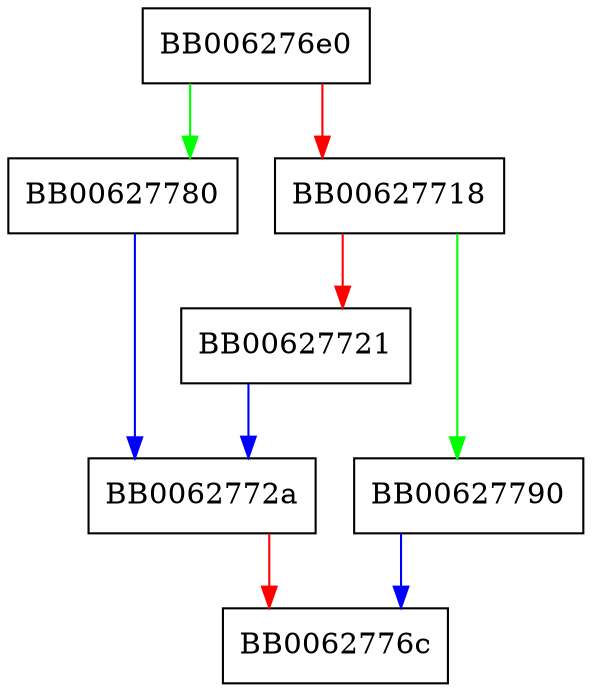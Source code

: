 digraph SMIME_write_PKCS7 {
  node [shape="box"];
  graph [splines=ortho];
  BB006276e0 -> BB00627780 [color="green"];
  BB006276e0 -> BB00627718 [color="red"];
  BB00627718 -> BB00627790 [color="green"];
  BB00627718 -> BB00627721 [color="red"];
  BB00627721 -> BB0062772a [color="blue"];
  BB0062772a -> BB0062776c [color="red"];
  BB00627780 -> BB0062772a [color="blue"];
  BB00627790 -> BB0062776c [color="blue"];
}